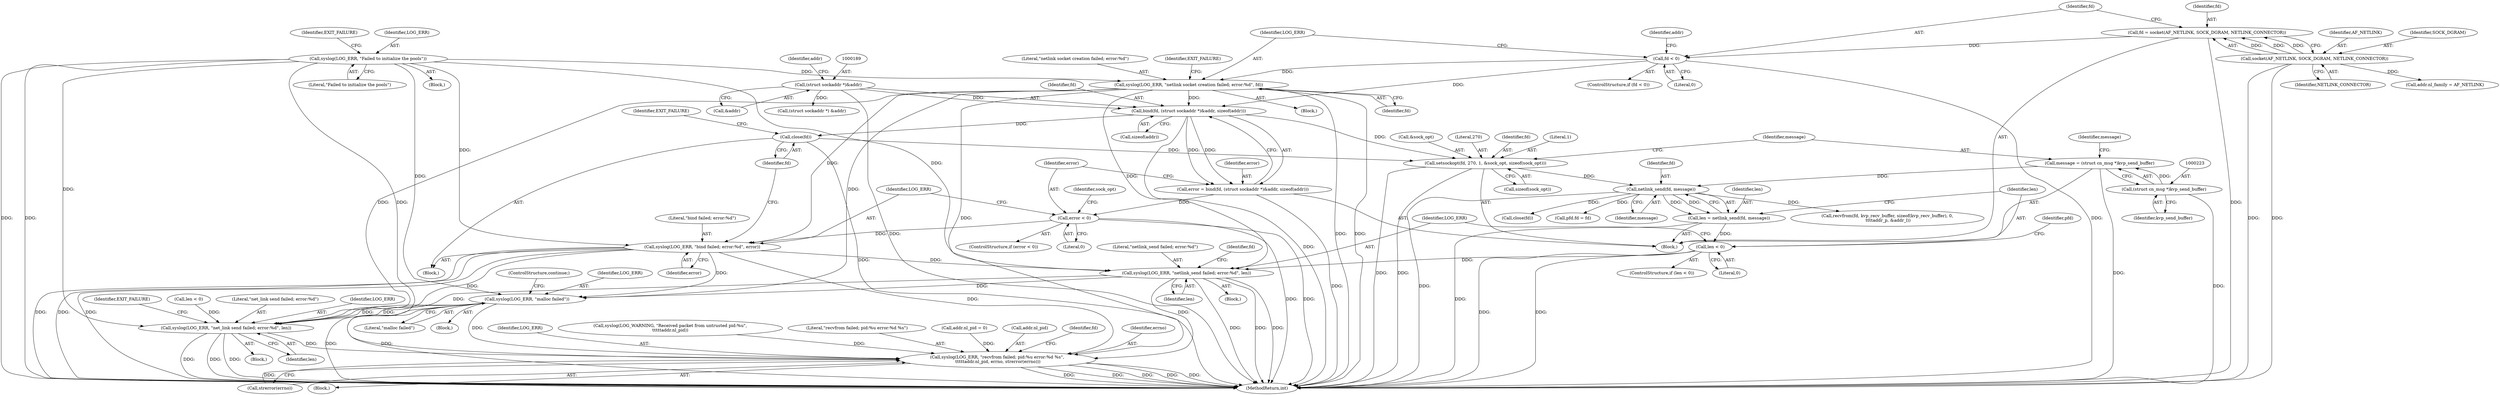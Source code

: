digraph "0_linux_95a69adab9acfc3981c504737a2b6578e4d846ef@API" {
"1000274" [label="(Call,syslog(LOG_ERR, \"netlink_send failed; error:%d\", len))"];
"1000158" [label="(Call,syslog(LOG_ERR, \"netlink socket creation failed; error:%d\", fd))"];
"1000142" [label="(Call,syslog(LOG_ERR, \"Failed to initialize the pools\"))"];
"1000154" [label="(Call,fd < 0)"];
"1000147" [label="(Call,fd = socket(AF_NETLINK, SOCK_DGRAM, NETLINK_CONNECTOR))"];
"1000149" [label="(Call,socket(AF_NETLINK, SOCK_DGRAM, NETLINK_CONNECTOR))"];
"1000199" [label="(Call,syslog(LOG_ERR, \"bind failed; error:%d\", error))"];
"1000195" [label="(Call,error < 0)"];
"1000184" [label="(Call,error = bind(fd, (struct sockaddr *)&addr, sizeof(addr)))"];
"1000186" [label="(Call,bind(fd, (struct sockaddr *)&addr, sizeof(addr)))"];
"1000188" [label="(Call,(struct sockaddr *)&addr)"];
"1000270" [label="(Call,len < 0)"];
"1000264" [label="(Call,len = netlink_send(fd, message))"];
"1000266" [label="(Call,netlink_send(fd, message))"];
"1000212" [label="(Call,setsockopt(fd, 270, 1, &sock_opt, sizeof(sock_opt)))"];
"1000203" [label="(Call,close(fd))"];
"1000220" [label="(Call,message = (struct cn_msg *)kvp_send_buffer)"];
"1000222" [label="(Call,(struct cn_msg *)kvp_send_buffer)"];
"1000334" [label="(Call,syslog(LOG_ERR, \"recvfrom failed; pid:%u error:%d %s\",\n \t\t\t\t\taddr.nl_pid, errno, strerror(errno)))"];
"1000437" [label="(Call,syslog(LOG_ERR, \"malloc failed\"))"];
"1000870" [label="(Call,syslog(LOG_ERR, \"net_link send failed; error:%d\", len))"];
"1000195" [label="(Call,error < 0)"];
"1000204" [label="(Identifier,fd)"];
"1000110" [label="(Block,)"];
"1000340" [label="(Identifier,errno)"];
"1000869" [label="(Block,)"];
"1000276" [label="(Literal,\"netlink_send failed; error:%d\")"];
"1000438" [label="(Identifier,LOG_ERR)"];
"1000270" [label="(Call,len < 0)"];
"1000866" [label="(Call,len < 0)"];
"1000268" [label="(Identifier,message)"];
"1000196" [label="(Identifier,error)"];
"1000194" [label="(ControlStructure,if (error < 0))"];
"1000271" [label="(Identifier,len)"];
"1000334" [label="(Call,syslog(LOG_ERR, \"recvfrom failed; pid:%u error:%d %s\",\n \t\t\t\t\taddr.nl_pid, errno, strerror(errno)))"];
"1000198" [label="(Block,)"];
"1000215" [label="(Literal,1)"];
"1000150" [label="(Identifier,AF_NETLINK)"];
"1000436" [label="(Block,)"];
"1000212" [label="(Call,setsockopt(fd, 270, 1, &sock_opt, sizeof(sock_opt)))"];
"1000188" [label="(Call,(struct sockaddr *)&addr)"];
"1000870" [label="(Call,syslog(LOG_ERR, \"net_link send failed; error:%d\", len))"];
"1000275" [label="(Identifier,LOG_ERR)"];
"1000154" [label="(Call,fd < 0)"];
"1000876" [label="(MethodReturn,int)"];
"1000224" [label="(Identifier,kvp_send_buffer)"];
"1000320" [label="(Call,recvfrom(fd, kvp_recv_buffer, sizeof(kvp_recv_buffer), 0,\n \t\t\t\taddr_p, &addr_l))"];
"1000152" [label="(Identifier,NETLINK_CONNECTOR)"];
"1000222" [label="(Call,(struct cn_msg *)kvp_send_buffer)"];
"1000279" [label="(Identifier,fd)"];
"1000193" [label="(Identifier,addr)"];
"1000151" [label="(Identifier,SOCK_DGRAM)"];
"1000216" [label="(Call,&sock_opt)"];
"1000147" [label="(Call,fd = socket(AF_NETLINK, SOCK_DGRAM, NETLINK_CONNECTOR))"];
"1000148" [label="(Identifier,fd)"];
"1000439" [label="(Literal,\"malloc failed\")"];
"1000146" [label="(Identifier,EXIT_FAILURE)"];
"1000220" [label="(Call,message = (struct cn_msg *)kvp_send_buffer)"];
"1000161" [label="(Identifier,fd)"];
"1000156" [label="(Literal,0)"];
"1000269" [label="(ControlStructure,if (len < 0))"];
"1000273" [label="(Block,)"];
"1000149" [label="(Call,socket(AF_NETLINK, SOCK_DGRAM, NETLINK_CONNECTOR))"];
"1000267" [label="(Identifier,fd)"];
"1000163" [label="(Identifier,EXIT_FAILURE)"];
"1000155" [label="(Identifier,fd)"];
"1000203" [label="(Call,close(fd))"];
"1000192" [label="(Call,sizeof(addr))"];
"1000440" [label="(ControlStructure,continue;)"];
"1000333" [label="(Block,)"];
"1000278" [label="(Call,close(fd))"];
"1000206" [label="(Identifier,EXIT_FAILURE)"];
"1000153" [label="(ControlStructure,if (fd < 0))"];
"1000228" [label="(Identifier,message)"];
"1000277" [label="(Identifier,len)"];
"1000187" [label="(Identifier,fd)"];
"1000282" [label="(Call,pfd.fd = fd)"];
"1000158" [label="(Call,syslog(LOG_ERR, \"netlink socket creation failed; error:%d\", fd))"];
"1000872" [label="(Literal,\"net_link send failed; error:%d\")"];
"1000335" [label="(Identifier,LOG_ERR)"];
"1000274" [label="(Call,syslog(LOG_ERR, \"netlink_send failed; error:%d\", len))"];
"1000218" [label="(Call,sizeof(sock_opt))"];
"1000164" [label="(Call,addr.nl_family = AF_NETLINK)"];
"1000221" [label="(Identifier,message)"];
"1000266" [label="(Call,netlink_send(fd, message))"];
"1000873" [label="(Identifier,len)"];
"1000200" [label="(Identifier,LOG_ERR)"];
"1000214" [label="(Literal,270)"];
"1000353" [label="(Call,syslog(LOG_WARNING, \"Received packet from untrusted pid:%u\",\n\t\t\t\t\taddr.nl_pid))"];
"1000197" [label="(Literal,0)"];
"1000144" [label="(Literal,\"Failed to initialize the pools\")"];
"1000184" [label="(Call,error = bind(fd, (struct sockaddr *)&addr, sizeof(addr)))"];
"1000264" [label="(Call,len = netlink_send(fd, message))"];
"1000166" [label="(Identifier,addr)"];
"1000272" [label="(Literal,0)"];
"1000341" [label="(Call,strerror(errno))"];
"1000143" [label="(Identifier,LOG_ERR)"];
"1000186" [label="(Call,bind(fd, (struct sockaddr *)&addr, sizeof(addr)))"];
"1000293" [label="(Call,(struct sockaddr *) &addr)"];
"1000190" [label="(Call,&addr)"];
"1000160" [label="(Literal,\"netlink socket creation failed; error:%d\")"];
"1000871" [label="(Identifier,LOG_ERR)"];
"1000208" [label="(Identifier,sock_opt)"];
"1000185" [label="(Identifier,error)"];
"1000157" [label="(Block,)"];
"1000336" [label="(Literal,\"recvfrom failed; pid:%u error:%d %s\")"];
"1000201" [label="(Literal,\"bind failed; error:%d\")"];
"1000265" [label="(Identifier,len)"];
"1000202" [label="(Identifier,error)"];
"1000437" [label="(Call,syslog(LOG_ERR, \"malloc failed\"))"];
"1000199" [label="(Call,syslog(LOG_ERR, \"bind failed; error:%d\", error))"];
"1000284" [label="(Identifier,pfd)"];
"1000174" [label="(Call,addr.nl_pid = 0)"];
"1000337" [label="(Call,addr.nl_pid)"];
"1000159" [label="(Identifier,LOG_ERR)"];
"1000142" [label="(Call,syslog(LOG_ERR, \"Failed to initialize the pools\"))"];
"1000344" [label="(Identifier,fd)"];
"1000213" [label="(Identifier,fd)"];
"1000875" [label="(Identifier,EXIT_FAILURE)"];
"1000141" [label="(Block,)"];
"1000274" -> "1000273"  [label="AST: "];
"1000274" -> "1000277"  [label="CFG: "];
"1000275" -> "1000274"  [label="AST: "];
"1000276" -> "1000274"  [label="AST: "];
"1000277" -> "1000274"  [label="AST: "];
"1000279" -> "1000274"  [label="CFG: "];
"1000274" -> "1000876"  [label="DDG: "];
"1000274" -> "1000876"  [label="DDG: "];
"1000274" -> "1000876"  [label="DDG: "];
"1000158" -> "1000274"  [label="DDG: "];
"1000199" -> "1000274"  [label="DDG: "];
"1000142" -> "1000274"  [label="DDG: "];
"1000270" -> "1000274"  [label="DDG: "];
"1000274" -> "1000334"  [label="DDG: "];
"1000274" -> "1000437"  [label="DDG: "];
"1000274" -> "1000870"  [label="DDG: "];
"1000158" -> "1000157"  [label="AST: "];
"1000158" -> "1000161"  [label="CFG: "];
"1000159" -> "1000158"  [label="AST: "];
"1000160" -> "1000158"  [label="AST: "];
"1000161" -> "1000158"  [label="AST: "];
"1000163" -> "1000158"  [label="CFG: "];
"1000158" -> "1000876"  [label="DDG: "];
"1000158" -> "1000876"  [label="DDG: "];
"1000142" -> "1000158"  [label="DDG: "];
"1000154" -> "1000158"  [label="DDG: "];
"1000158" -> "1000186"  [label="DDG: "];
"1000158" -> "1000199"  [label="DDG: "];
"1000158" -> "1000334"  [label="DDG: "];
"1000158" -> "1000437"  [label="DDG: "];
"1000158" -> "1000870"  [label="DDG: "];
"1000142" -> "1000141"  [label="AST: "];
"1000142" -> "1000144"  [label="CFG: "];
"1000143" -> "1000142"  [label="AST: "];
"1000144" -> "1000142"  [label="AST: "];
"1000146" -> "1000142"  [label="CFG: "];
"1000142" -> "1000876"  [label="DDG: "];
"1000142" -> "1000876"  [label="DDG: "];
"1000142" -> "1000199"  [label="DDG: "];
"1000142" -> "1000334"  [label="DDG: "];
"1000142" -> "1000437"  [label="DDG: "];
"1000142" -> "1000870"  [label="DDG: "];
"1000154" -> "1000153"  [label="AST: "];
"1000154" -> "1000156"  [label="CFG: "];
"1000155" -> "1000154"  [label="AST: "];
"1000156" -> "1000154"  [label="AST: "];
"1000159" -> "1000154"  [label="CFG: "];
"1000166" -> "1000154"  [label="CFG: "];
"1000154" -> "1000876"  [label="DDG: "];
"1000147" -> "1000154"  [label="DDG: "];
"1000154" -> "1000186"  [label="DDG: "];
"1000147" -> "1000110"  [label="AST: "];
"1000147" -> "1000149"  [label="CFG: "];
"1000148" -> "1000147"  [label="AST: "];
"1000149" -> "1000147"  [label="AST: "];
"1000155" -> "1000147"  [label="CFG: "];
"1000147" -> "1000876"  [label="DDG: "];
"1000149" -> "1000147"  [label="DDG: "];
"1000149" -> "1000147"  [label="DDG: "];
"1000149" -> "1000147"  [label="DDG: "];
"1000149" -> "1000152"  [label="CFG: "];
"1000150" -> "1000149"  [label="AST: "];
"1000151" -> "1000149"  [label="AST: "];
"1000152" -> "1000149"  [label="AST: "];
"1000149" -> "1000876"  [label="DDG: "];
"1000149" -> "1000876"  [label="DDG: "];
"1000149" -> "1000164"  [label="DDG: "];
"1000199" -> "1000198"  [label="AST: "];
"1000199" -> "1000202"  [label="CFG: "];
"1000200" -> "1000199"  [label="AST: "];
"1000201" -> "1000199"  [label="AST: "];
"1000202" -> "1000199"  [label="AST: "];
"1000204" -> "1000199"  [label="CFG: "];
"1000199" -> "1000876"  [label="DDG: "];
"1000199" -> "1000876"  [label="DDG: "];
"1000199" -> "1000876"  [label="DDG: "];
"1000195" -> "1000199"  [label="DDG: "];
"1000199" -> "1000334"  [label="DDG: "];
"1000199" -> "1000437"  [label="DDG: "];
"1000199" -> "1000870"  [label="DDG: "];
"1000195" -> "1000194"  [label="AST: "];
"1000195" -> "1000197"  [label="CFG: "];
"1000196" -> "1000195"  [label="AST: "];
"1000197" -> "1000195"  [label="AST: "];
"1000200" -> "1000195"  [label="CFG: "];
"1000208" -> "1000195"  [label="CFG: "];
"1000195" -> "1000876"  [label="DDG: "];
"1000195" -> "1000876"  [label="DDG: "];
"1000184" -> "1000195"  [label="DDG: "];
"1000184" -> "1000110"  [label="AST: "];
"1000184" -> "1000186"  [label="CFG: "];
"1000185" -> "1000184"  [label="AST: "];
"1000186" -> "1000184"  [label="AST: "];
"1000196" -> "1000184"  [label="CFG: "];
"1000184" -> "1000876"  [label="DDG: "];
"1000186" -> "1000184"  [label="DDG: "];
"1000186" -> "1000184"  [label="DDG: "];
"1000186" -> "1000192"  [label="CFG: "];
"1000187" -> "1000186"  [label="AST: "];
"1000188" -> "1000186"  [label="AST: "];
"1000192" -> "1000186"  [label="AST: "];
"1000186" -> "1000876"  [label="DDG: "];
"1000188" -> "1000186"  [label="DDG: "];
"1000186" -> "1000203"  [label="DDG: "];
"1000186" -> "1000212"  [label="DDG: "];
"1000188" -> "1000190"  [label="CFG: "];
"1000189" -> "1000188"  [label="AST: "];
"1000190" -> "1000188"  [label="AST: "];
"1000193" -> "1000188"  [label="CFG: "];
"1000188" -> "1000876"  [label="DDG: "];
"1000188" -> "1000293"  [label="DDG: "];
"1000270" -> "1000269"  [label="AST: "];
"1000270" -> "1000272"  [label="CFG: "];
"1000271" -> "1000270"  [label="AST: "];
"1000272" -> "1000270"  [label="AST: "];
"1000275" -> "1000270"  [label="CFG: "];
"1000284" -> "1000270"  [label="CFG: "];
"1000270" -> "1000876"  [label="DDG: "];
"1000270" -> "1000876"  [label="DDG: "];
"1000264" -> "1000270"  [label="DDG: "];
"1000264" -> "1000110"  [label="AST: "];
"1000264" -> "1000266"  [label="CFG: "];
"1000265" -> "1000264"  [label="AST: "];
"1000266" -> "1000264"  [label="AST: "];
"1000271" -> "1000264"  [label="CFG: "];
"1000264" -> "1000876"  [label="DDG: "];
"1000266" -> "1000264"  [label="DDG: "];
"1000266" -> "1000264"  [label="DDG: "];
"1000266" -> "1000268"  [label="CFG: "];
"1000267" -> "1000266"  [label="AST: "];
"1000268" -> "1000266"  [label="AST: "];
"1000266" -> "1000876"  [label="DDG: "];
"1000212" -> "1000266"  [label="DDG: "];
"1000220" -> "1000266"  [label="DDG: "];
"1000266" -> "1000278"  [label="DDG: "];
"1000266" -> "1000282"  [label="DDG: "];
"1000266" -> "1000320"  [label="DDG: "];
"1000212" -> "1000110"  [label="AST: "];
"1000212" -> "1000218"  [label="CFG: "];
"1000213" -> "1000212"  [label="AST: "];
"1000214" -> "1000212"  [label="AST: "];
"1000215" -> "1000212"  [label="AST: "];
"1000216" -> "1000212"  [label="AST: "];
"1000218" -> "1000212"  [label="AST: "];
"1000221" -> "1000212"  [label="CFG: "];
"1000212" -> "1000876"  [label="DDG: "];
"1000212" -> "1000876"  [label="DDG: "];
"1000203" -> "1000212"  [label="DDG: "];
"1000203" -> "1000198"  [label="AST: "];
"1000203" -> "1000204"  [label="CFG: "];
"1000204" -> "1000203"  [label="AST: "];
"1000206" -> "1000203"  [label="CFG: "];
"1000203" -> "1000876"  [label="DDG: "];
"1000220" -> "1000110"  [label="AST: "];
"1000220" -> "1000222"  [label="CFG: "];
"1000221" -> "1000220"  [label="AST: "];
"1000222" -> "1000220"  [label="AST: "];
"1000228" -> "1000220"  [label="CFG: "];
"1000220" -> "1000876"  [label="DDG: "];
"1000222" -> "1000220"  [label="DDG: "];
"1000222" -> "1000224"  [label="CFG: "];
"1000223" -> "1000222"  [label="AST: "];
"1000224" -> "1000222"  [label="AST: "];
"1000222" -> "1000876"  [label="DDG: "];
"1000334" -> "1000333"  [label="AST: "];
"1000334" -> "1000341"  [label="CFG: "];
"1000335" -> "1000334"  [label="AST: "];
"1000336" -> "1000334"  [label="AST: "];
"1000337" -> "1000334"  [label="AST: "];
"1000340" -> "1000334"  [label="AST: "];
"1000341" -> "1000334"  [label="AST: "];
"1000344" -> "1000334"  [label="CFG: "];
"1000334" -> "1000876"  [label="DDG: "];
"1000334" -> "1000876"  [label="DDG: "];
"1000334" -> "1000876"  [label="DDG: "];
"1000334" -> "1000876"  [label="DDG: "];
"1000334" -> "1000876"  [label="DDG: "];
"1000870" -> "1000334"  [label="DDG: "];
"1000437" -> "1000334"  [label="DDG: "];
"1000353" -> "1000334"  [label="DDG: "];
"1000174" -> "1000334"  [label="DDG: "];
"1000341" -> "1000334"  [label="DDG: "];
"1000437" -> "1000436"  [label="AST: "];
"1000437" -> "1000439"  [label="CFG: "];
"1000438" -> "1000437"  [label="AST: "];
"1000439" -> "1000437"  [label="AST: "];
"1000440" -> "1000437"  [label="CFG: "];
"1000437" -> "1000876"  [label="DDG: "];
"1000437" -> "1000876"  [label="DDG: "];
"1000870" -> "1000437"  [label="DDG: "];
"1000437" -> "1000870"  [label="DDG: "];
"1000870" -> "1000869"  [label="AST: "];
"1000870" -> "1000873"  [label="CFG: "];
"1000871" -> "1000870"  [label="AST: "];
"1000872" -> "1000870"  [label="AST: "];
"1000873" -> "1000870"  [label="AST: "];
"1000875" -> "1000870"  [label="CFG: "];
"1000870" -> "1000876"  [label="DDG: "];
"1000870" -> "1000876"  [label="DDG: "];
"1000870" -> "1000876"  [label="DDG: "];
"1000866" -> "1000870"  [label="DDG: "];
}
